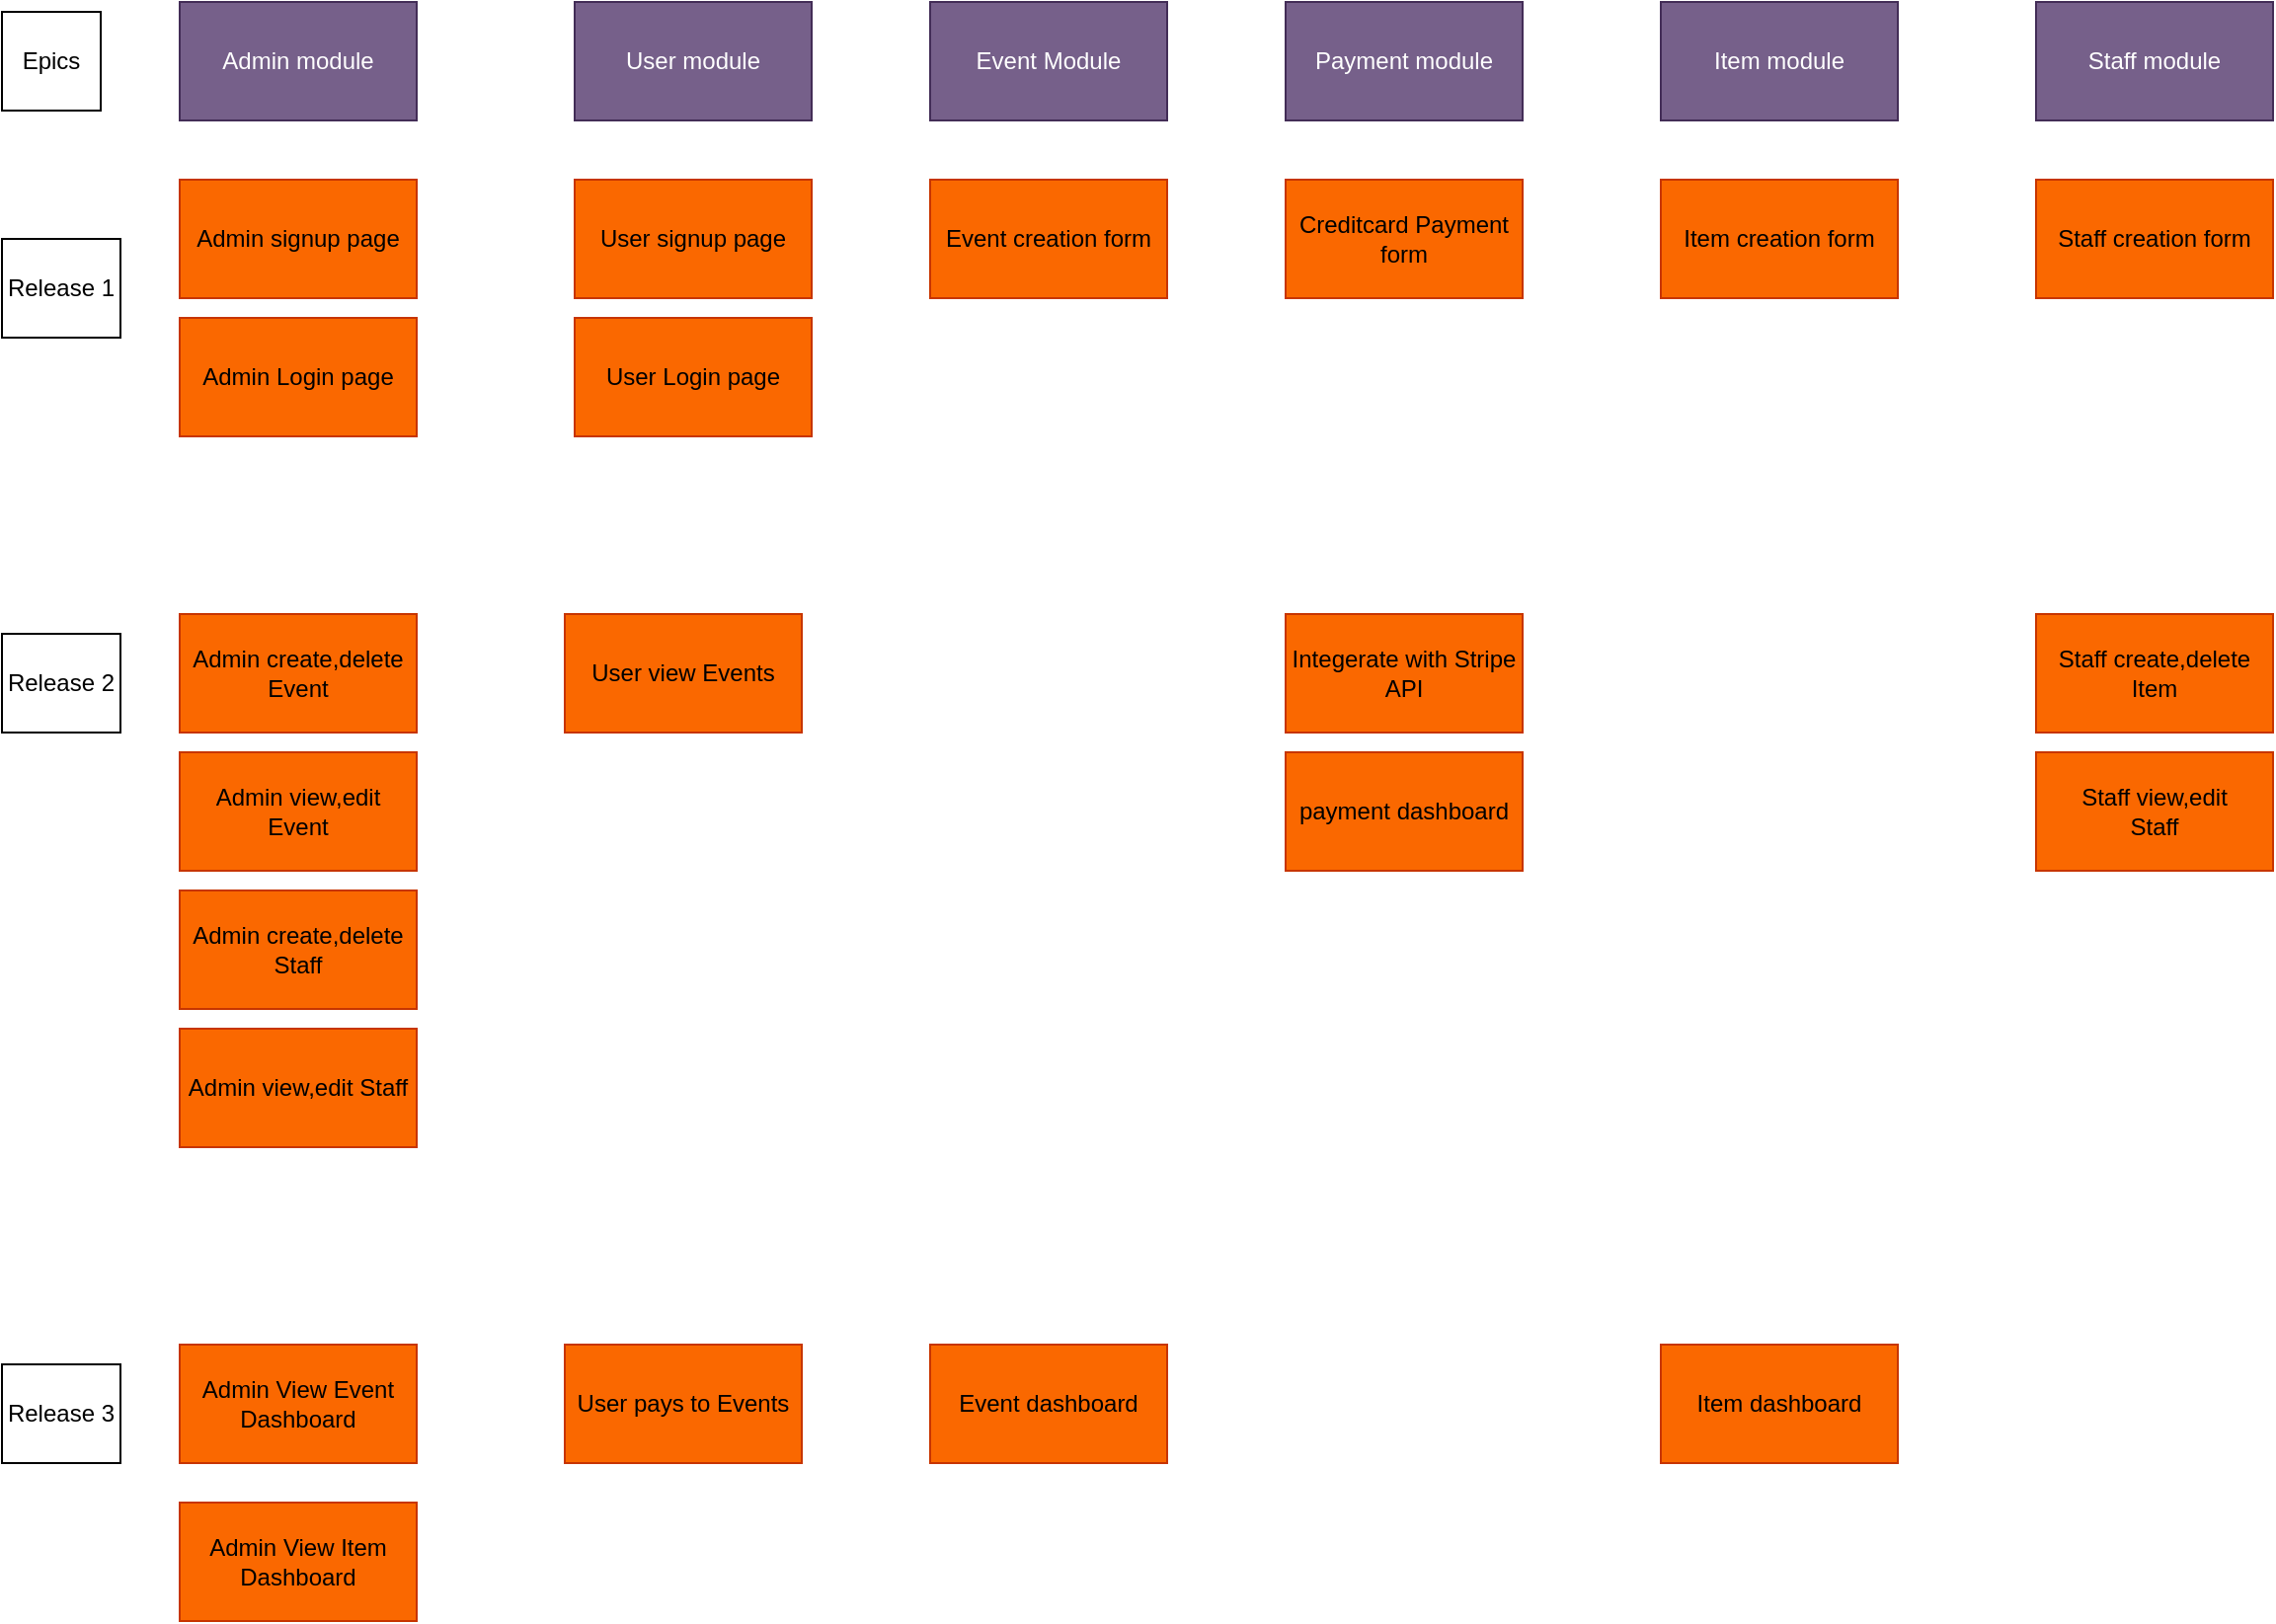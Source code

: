 <mxfile>
    <diagram id="r0K5BMlpksTHvAtpoPWg" name="Page-1">
        <mxGraphModel dx="734" dy="574" grid="1" gridSize="10" guides="1" tooltips="1" connect="1" arrows="1" fold="1" page="1" pageScale="1" pageWidth="850" pageHeight="1100" math="0" shadow="0">
            <root>
                <mxCell id="0"/>
                <mxCell id="1" parent="0"/>
                <mxCell id="2" value="Admin module" style="rounded=0;whiteSpace=wrap;html=1;fillColor=#76608a;strokeColor=#432D57;fontColor=#ffffff;" parent="1" vertex="1">
                    <mxGeometry x="110" y="120" width="120" height="60" as="geometry"/>
                </mxCell>
                <mxCell id="3" value="User module" style="rounded=0;whiteSpace=wrap;html=1;fillColor=#76608a;fontColor=#ffffff;strokeColor=#432D57;" parent="1" vertex="1">
                    <mxGeometry x="310" y="120" width="120" height="60" as="geometry"/>
                </mxCell>
                <mxCell id="4" value="Event Module" style="rounded=0;whiteSpace=wrap;html=1;fillColor=#76608a;fontColor=#ffffff;strokeColor=#432D57;" parent="1" vertex="1">
                    <mxGeometry x="490" y="120" width="120" height="60" as="geometry"/>
                </mxCell>
                <mxCell id="5" value="Payment module" style="rounded=0;whiteSpace=wrap;html=1;fillColor=#76608a;fontColor=#ffffff;strokeColor=#432D57;" parent="1" vertex="1">
                    <mxGeometry x="670" y="120" width="120" height="60" as="geometry"/>
                </mxCell>
                <mxCell id="7" value="Epics" style="rounded=0;whiteSpace=wrap;html=1;" parent="1" vertex="1">
                    <mxGeometry x="20" y="125" width="50" height="50" as="geometry"/>
                </mxCell>
                <mxCell id="8" value="Admin signup page" style="rounded=0;whiteSpace=wrap;html=1;fillColor=#fa6800;fontColor=#000000;strokeColor=#C73500;" parent="1" vertex="1">
                    <mxGeometry x="110" y="210" width="120" height="60" as="geometry"/>
                </mxCell>
                <mxCell id="9" value="Admin Login page" style="rounded=0;whiteSpace=wrap;html=1;fillColor=#fa6800;fontColor=#000000;strokeColor=#C73500;" parent="1" vertex="1">
                    <mxGeometry x="110" y="280" width="120" height="60" as="geometry"/>
                </mxCell>
                <mxCell id="10" value="User signup page" style="rounded=0;whiteSpace=wrap;html=1;fillColor=#fa6800;fontColor=#000000;strokeColor=#C73500;" parent="1" vertex="1">
                    <mxGeometry x="310" y="210" width="120" height="60" as="geometry"/>
                </mxCell>
                <mxCell id="11" value="User Login page" style="rounded=0;whiteSpace=wrap;html=1;fillColor=#fa6800;fontColor=#000000;strokeColor=#C73500;" parent="1" vertex="1">
                    <mxGeometry x="310" y="280" width="120" height="60" as="geometry"/>
                </mxCell>
                <mxCell id="13" value="Event creation form" style="rounded=0;whiteSpace=wrap;html=1;fillColor=#fa6800;fontColor=#000000;strokeColor=#C73500;" parent="1" vertex="1">
                    <mxGeometry x="490" y="210" width="120" height="60" as="geometry"/>
                </mxCell>
                <mxCell id="14" value="Creditcard Payment form" style="rounded=0;whiteSpace=wrap;html=1;fillColor=#fa6800;fontColor=#000000;strokeColor=#C73500;" parent="1" vertex="1">
                    <mxGeometry x="670" y="210" width="120" height="60" as="geometry"/>
                </mxCell>
                <mxCell id="15" value="Release 1" style="rounded=0;whiteSpace=wrap;html=1;" parent="1" vertex="1">
                    <mxGeometry x="20" y="240" width="60" height="50" as="geometry"/>
                </mxCell>
                <mxCell id="16" value="Release 2" style="rounded=0;whiteSpace=wrap;html=1;" parent="1" vertex="1">
                    <mxGeometry x="20" y="440" width="60" height="50" as="geometry"/>
                </mxCell>
                <mxCell id="17" value="Admin create,delete Event" style="rounded=0;whiteSpace=wrap;html=1;fillColor=#fa6800;fontColor=#000000;strokeColor=#C73500;" parent="1" vertex="1">
                    <mxGeometry x="110" y="430" width="120" height="60" as="geometry"/>
                </mxCell>
                <mxCell id="21" value="Item module" style="rounded=0;whiteSpace=wrap;html=1;fillColor=#76608a;fontColor=#ffffff;strokeColor=#432D57;" parent="1" vertex="1">
                    <mxGeometry x="860" y="120" width="120" height="60" as="geometry"/>
                </mxCell>
                <mxCell id="22" value="Item creation form" style="rounded=0;whiteSpace=wrap;html=1;fillColor=#fa6800;fontColor=#000000;strokeColor=#C73500;" parent="1" vertex="1">
                    <mxGeometry x="860" y="210" width="120" height="60" as="geometry"/>
                </mxCell>
                <mxCell id="24" value="Staff module" style="rounded=0;whiteSpace=wrap;html=1;fillColor=#76608a;fontColor=#ffffff;strokeColor=#432D57;" parent="1" vertex="1">
                    <mxGeometry x="1050" y="120" width="120" height="60" as="geometry"/>
                </mxCell>
                <mxCell id="25" value="Staff creation form" style="rounded=0;whiteSpace=wrap;html=1;fillColor=#fa6800;fontColor=#000000;strokeColor=#C73500;" parent="1" vertex="1">
                    <mxGeometry x="1050" y="210" width="120" height="60" as="geometry"/>
                </mxCell>
                <mxCell id="38" value="Admin view,edit&lt;br&gt;Event" style="rounded=0;whiteSpace=wrap;html=1;fillColor=#fa6800;fontColor=#000000;strokeColor=#C73500;" parent="1" vertex="1">
                    <mxGeometry x="110" y="500" width="120" height="60" as="geometry"/>
                </mxCell>
                <mxCell id="39" value="Admin create,delete Staff" style="rounded=0;whiteSpace=wrap;html=1;fillColor=#fa6800;fontColor=#000000;strokeColor=#C73500;" parent="1" vertex="1">
                    <mxGeometry x="110" y="570" width="120" height="60" as="geometry"/>
                </mxCell>
                <mxCell id="40" value="Admin view,edit Staff" style="rounded=0;whiteSpace=wrap;html=1;fillColor=#fa6800;fontColor=#000000;strokeColor=#C73500;" parent="1" vertex="1">
                    <mxGeometry x="110" y="640" width="120" height="60" as="geometry"/>
                </mxCell>
                <mxCell id="42" value="Staff create,delete Item" style="rounded=0;whiteSpace=wrap;html=1;fillColor=#fa6800;fontColor=#000000;strokeColor=#C73500;" parent="1" vertex="1">
                    <mxGeometry x="1050" y="430" width="120" height="60" as="geometry"/>
                </mxCell>
                <mxCell id="43" value="Staff view,edit&lt;br&gt;Staff" style="rounded=0;whiteSpace=wrap;html=1;fillColor=#fa6800;fontColor=#000000;strokeColor=#C73500;" parent="1" vertex="1">
                    <mxGeometry x="1050" y="500" width="120" height="60" as="geometry"/>
                </mxCell>
                <mxCell id="44" value="User view Events" style="rounded=0;whiteSpace=wrap;html=1;fillColor=#fa6800;fontColor=#000000;strokeColor=#C73500;" parent="1" vertex="1">
                    <mxGeometry x="305" y="430" width="120" height="60" as="geometry"/>
                </mxCell>
                <mxCell id="45" value="Integerate with Stripe API" style="rounded=0;whiteSpace=wrap;html=1;fillColor=#fa6800;fontColor=#000000;strokeColor=#C73500;" parent="1" vertex="1">
                    <mxGeometry x="670" y="430" width="120" height="60" as="geometry"/>
                </mxCell>
                <mxCell id="46" value="Event dashboard" style="rounded=0;whiteSpace=wrap;html=1;fillColor=#fa6800;fontColor=#000000;strokeColor=#C73500;" parent="1" vertex="1">
                    <mxGeometry x="490" y="800" width="120" height="60" as="geometry"/>
                </mxCell>
                <mxCell id="47" value="Item dashboard" style="rounded=0;whiteSpace=wrap;html=1;fillColor=#fa6800;fontColor=#000000;strokeColor=#C73500;" parent="1" vertex="1">
                    <mxGeometry x="860" y="800" width="120" height="60" as="geometry"/>
                </mxCell>
                <mxCell id="48" value="Release 3" style="rounded=0;whiteSpace=wrap;html=1;" parent="1" vertex="1">
                    <mxGeometry x="20" y="810" width="60" height="50" as="geometry"/>
                </mxCell>
                <mxCell id="50" value="Admin View Event&lt;br&gt;Dashboard" style="rounded=0;whiteSpace=wrap;html=1;fillColor=#fa6800;fontColor=#000000;strokeColor=#C73500;" parent="1" vertex="1">
                    <mxGeometry x="110" y="800" width="120" height="60" as="geometry"/>
                </mxCell>
                <mxCell id="51" value="Admin View Item Dashboard" style="rounded=0;whiteSpace=wrap;html=1;fillColor=#fa6800;fontColor=#000000;strokeColor=#C73500;" parent="1" vertex="1">
                    <mxGeometry x="110" y="880" width="120" height="60" as="geometry"/>
                </mxCell>
                <mxCell id="52" value="User pays to Events" style="rounded=0;whiteSpace=wrap;html=1;fillColor=#fa6800;fontColor=#000000;strokeColor=#C73500;" parent="1" vertex="1">
                    <mxGeometry x="305" y="800" width="120" height="60" as="geometry"/>
                </mxCell>
                <mxCell id="53" value="payment dashboard" style="rounded=0;whiteSpace=wrap;html=1;fillColor=#fa6800;fontColor=#000000;strokeColor=#C73500;" parent="1" vertex="1">
                    <mxGeometry x="670" y="500" width="120" height="60" as="geometry"/>
                </mxCell>
            </root>
        </mxGraphModel>
    </diagram>
</mxfile>